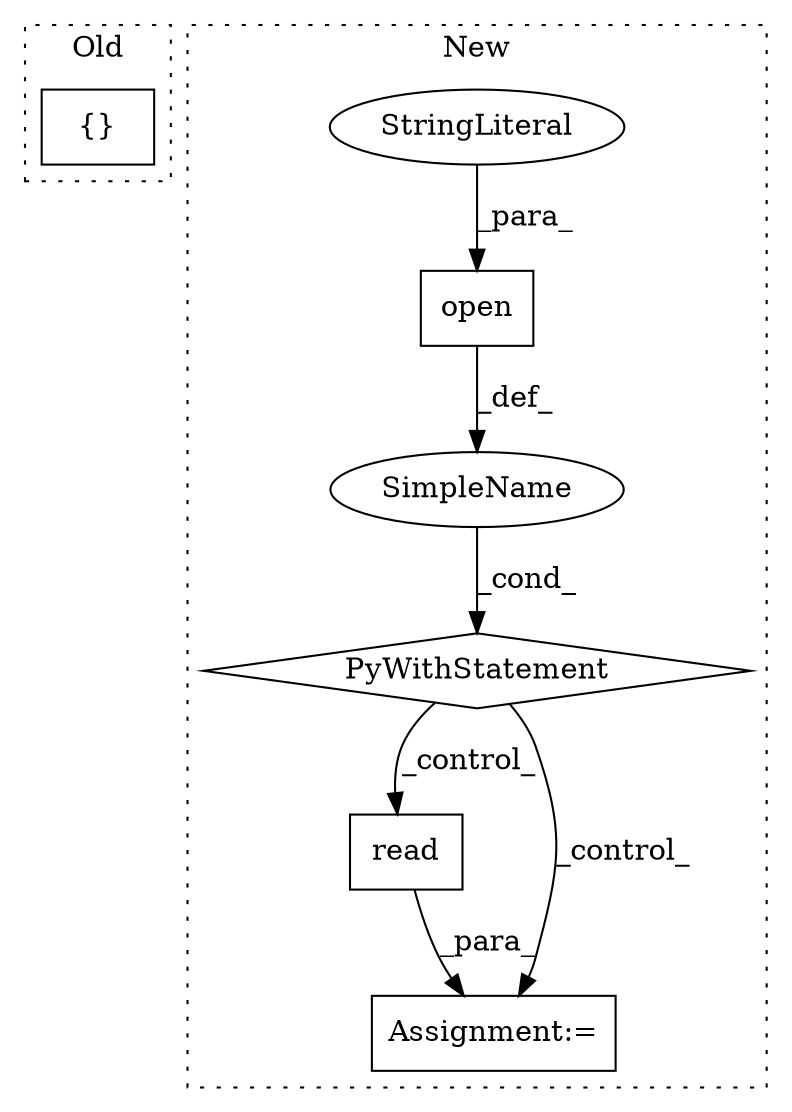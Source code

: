 digraph G {
subgraph cluster0 {
1 [label="{}" a="4" s="3137,3263" l="1,1" shape="box"];
label = "Old";
style="dotted";
}
subgraph cluster1 {
2 [label="read" a="32" s="1136" l="6" shape="box"];
3 [label="Assignment:=" a="7" s="1133" l="1" shape="box"];
4 [label="SimpleName" a="42" s="" l="" shape="ellipse"];
5 [label="PyWithStatement" a="104" s="1020,1091" l="10,2" shape="diamond"];
6 [label="open" a="32" s="1030,1090" l="5,1" shape="box"];
7 [label="StringLiteral" a="45" s="1087" l="3" shape="ellipse"];
label = "New";
style="dotted";
}
2 -> 3 [label="_para_"];
4 -> 5 [label="_cond_"];
5 -> 2 [label="_control_"];
5 -> 3 [label="_control_"];
6 -> 4 [label="_def_"];
7 -> 6 [label="_para_"];
}